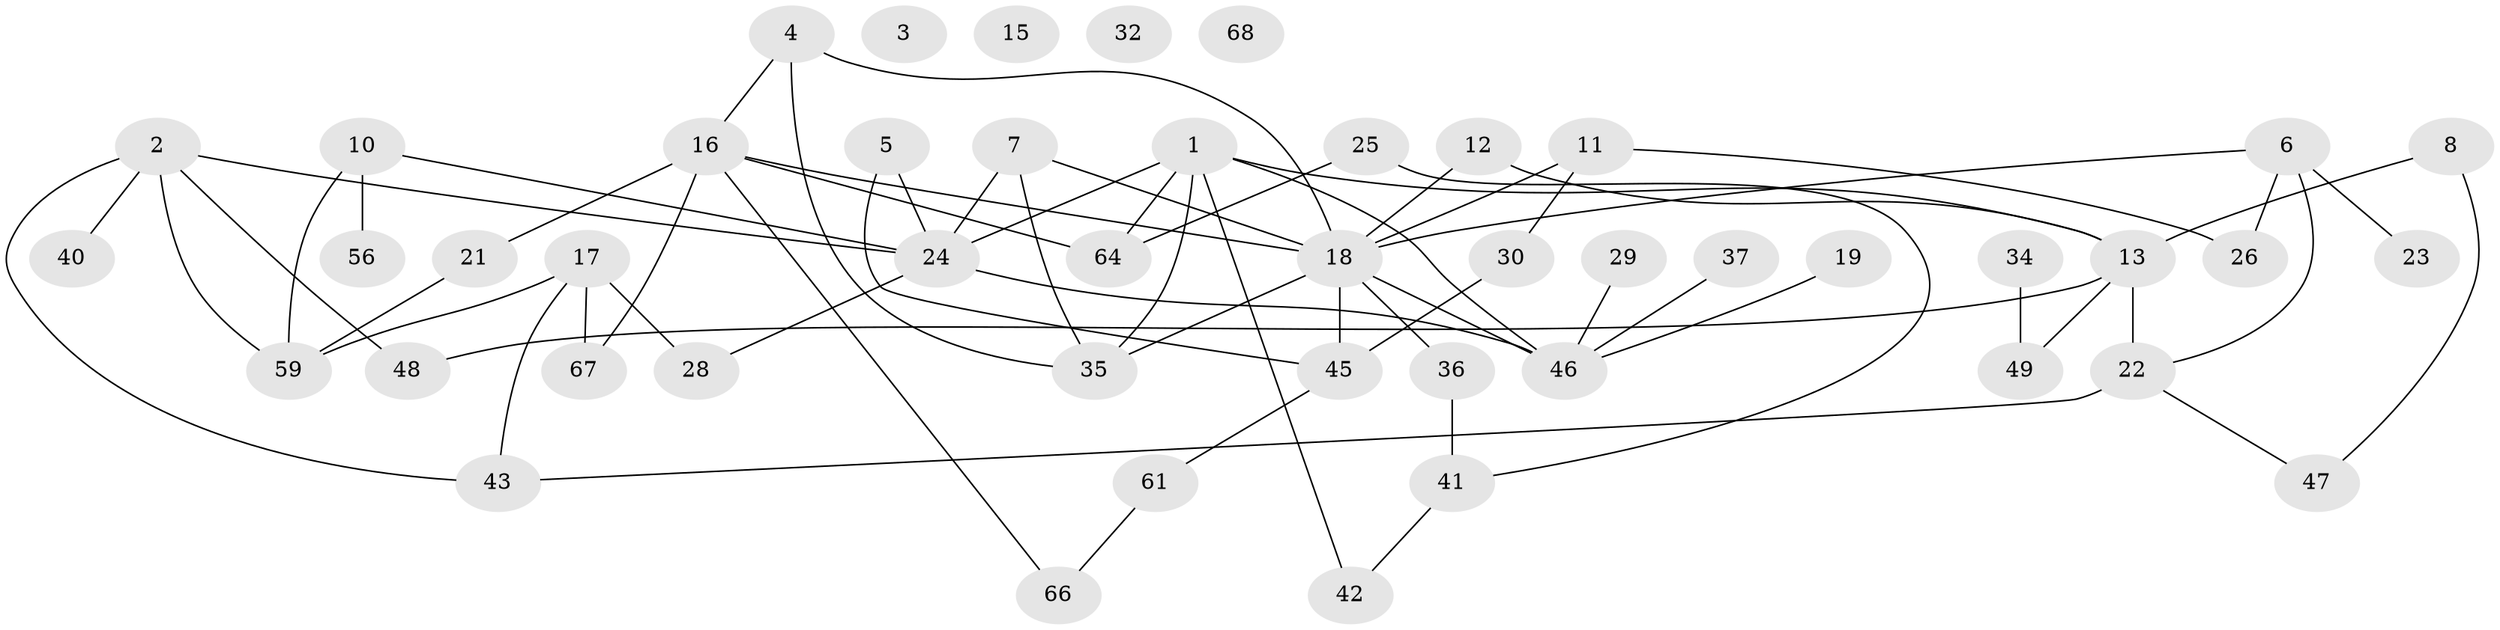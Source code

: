 // Generated by graph-tools (version 1.1) at 2025/23/03/03/25 07:23:25]
// undirected, 47 vertices, 65 edges
graph export_dot {
graph [start="1"]
  node [color=gray90,style=filled];
  1 [super="+20"];
  2 [super="+9"];
  3;
  4 [super="+51"];
  5;
  6 [super="+65"];
  7 [super="+52"];
  8 [super="+27"];
  10 [super="+14"];
  11 [super="+54"];
  12;
  13 [super="+50"];
  15;
  16 [super="+38"];
  17;
  18 [super="+58"];
  19;
  21;
  22 [super="+31"];
  23;
  24 [super="+33"];
  25 [super="+63"];
  26;
  28;
  29 [super="+44"];
  30;
  32 [super="+39"];
  34;
  35;
  36;
  37;
  40;
  41 [super="+60"];
  42;
  43 [super="+53"];
  45 [super="+57"];
  46 [super="+55"];
  47;
  48;
  49;
  56;
  59 [super="+62"];
  61;
  64;
  66;
  67;
  68;
  1 -- 13;
  1 -- 35;
  1 -- 42;
  1 -- 64;
  1 -- 46 [weight=2];
  1 -- 24;
  2 -- 40;
  2 -- 48;
  2 -- 59;
  2 -- 24;
  2 -- 43;
  4 -- 35;
  4 -- 18;
  4 -- 16;
  5 -- 24;
  5 -- 45;
  6 -- 18;
  6 -- 26;
  6 -- 23;
  6 -- 22;
  7 -- 35;
  7 -- 18;
  7 -- 24 [weight=2];
  8 -- 47;
  8 -- 13;
  10 -- 59;
  10 -- 56;
  10 -- 24;
  11 -- 18 [weight=2];
  11 -- 30;
  11 -- 26;
  12 -- 13;
  12 -- 18;
  13 -- 48;
  13 -- 22 [weight=2];
  13 -- 49;
  16 -- 18;
  16 -- 21;
  16 -- 64;
  16 -- 66;
  16 -- 67;
  17 -- 28;
  17 -- 43;
  17 -- 59;
  17 -- 67;
  18 -- 36;
  18 -- 46;
  18 -- 35;
  18 -- 45;
  19 -- 46;
  21 -- 59;
  22 -- 47;
  22 -- 43;
  24 -- 46;
  24 -- 28;
  25 -- 64;
  25 -- 41;
  29 -- 46;
  30 -- 45;
  34 -- 49;
  36 -- 41;
  37 -- 46;
  41 -- 42;
  45 -- 61;
  61 -- 66;
}
